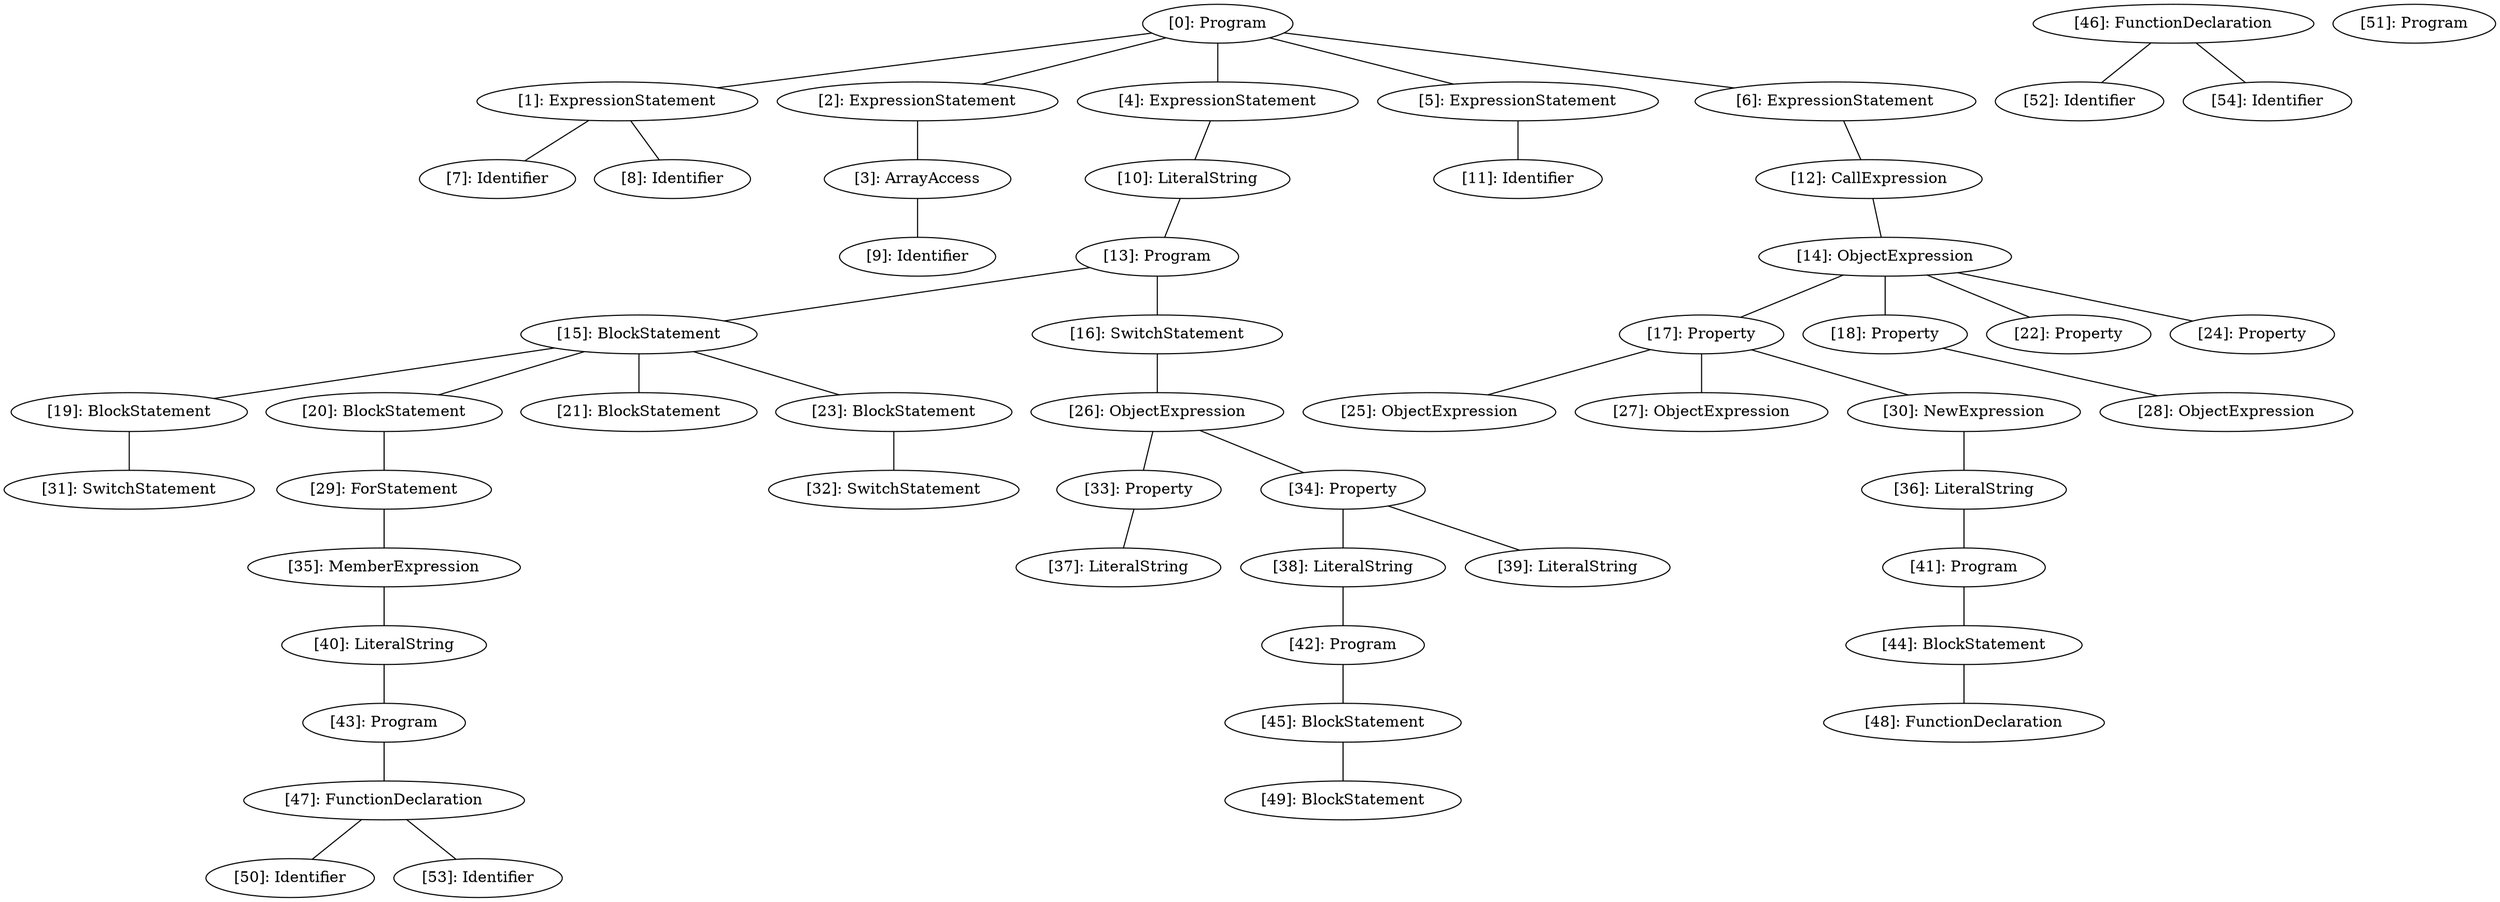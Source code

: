 // Result
graph {
	0 [label="[0]: Program"]
	1 [label="[1]: ExpressionStatement"]
	2 [label="[2]: ExpressionStatement"]
	3 [label="[3]: ArrayAccess"]
	4 [label="[4]: ExpressionStatement"]
	5 [label="[5]: ExpressionStatement"]
	6 [label="[6]: ExpressionStatement"]
	7 [label="[7]: Identifier"]
	8 [label="[8]: Identifier"]
	9 [label="[9]: Identifier"]
	10 [label="[10]: LiteralString"]
	11 [label="[11]: Identifier"]
	12 [label="[12]: CallExpression"]
	13 [label="[13]: Program"]
	14 [label="[14]: ObjectExpression"]
	15 [label="[15]: BlockStatement"]
	16 [label="[16]: SwitchStatement"]
	17 [label="[17]: Property"]
	18 [label="[18]: Property"]
	19 [label="[19]: BlockStatement"]
	20 [label="[20]: BlockStatement"]
	21 [label="[21]: BlockStatement"]
	22 [label="[22]: Property"]
	23 [label="[23]: BlockStatement"]
	24 [label="[24]: Property"]
	25 [label="[25]: ObjectExpression"]
	26 [label="[26]: ObjectExpression"]
	27 [label="[27]: ObjectExpression"]
	28 [label="[28]: ObjectExpression"]
	29 [label="[29]: ForStatement"]
	30 [label="[30]: NewExpression"]
	31 [label="[31]: SwitchStatement"]
	32 [label="[32]: SwitchStatement"]
	33 [label="[33]: Property"]
	34 [label="[34]: Property"]
	35 [label="[35]: MemberExpression"]
	36 [label="[36]: LiteralString"]
	37 [label="[37]: LiteralString"]
	38 [label="[38]: LiteralString"]
	39 [label="[39]: LiteralString"]
	40 [label="[40]: LiteralString"]
	41 [label="[41]: Program"]
	42 [label="[42]: Program"]
	43 [label="[43]: Program"]
	44 [label="[44]: BlockStatement"]
	45 [label="[45]: BlockStatement"]
	46 [label="[46]: FunctionDeclaration"]
	47 [label="[47]: FunctionDeclaration"]
	48 [label="[48]: FunctionDeclaration"]
	49 [label="[49]: BlockStatement"]
	50 [label="[50]: Identifier"]
	51 [label="[51]: Program"]
	52 [label="[52]: Identifier"]
	53 [label="[53]: Identifier"]
	54 [label="[54]: Identifier"]
	0 -- 1
	0 -- 2
	0 -- 4
	0 -- 5
	0 -- 6
	1 -- 7
	1 -- 8
	2 -- 3
	3 -- 9
	4 -- 10
	5 -- 11
	6 -- 12
	10 -- 13
	12 -- 14
	13 -- 15
	13 -- 16
	14 -- 17
	14 -- 18
	14 -- 22
	14 -- 24
	15 -- 19
	15 -- 20
	15 -- 21
	15 -- 23
	16 -- 26
	17 -- 25
	17 -- 27
	17 -- 30
	18 -- 28
	19 -- 31
	20 -- 29
	23 -- 32
	26 -- 33
	26 -- 34
	29 -- 35
	30 -- 36
	33 -- 37
	34 -- 38
	34 -- 39
	35 -- 40
	36 -- 41
	38 -- 42
	40 -- 43
	41 -- 44
	42 -- 45
	43 -- 47
	44 -- 48
	45 -- 49
	46 -- 52
	46 -- 54
	47 -- 50
	47 -- 53
}
